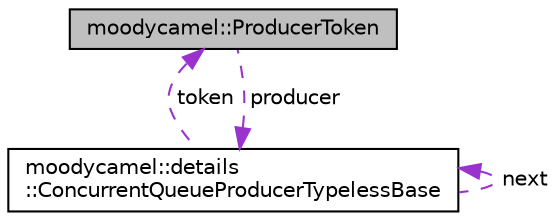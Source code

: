 digraph "moodycamel::ProducerToken"
{
 // LATEX_PDF_SIZE
  edge [fontname="Helvetica",fontsize="10",labelfontname="Helvetica",labelfontsize="10"];
  node [fontname="Helvetica",fontsize="10",shape=record];
  Node1 [label="moodycamel::ProducerToken",height=0.2,width=0.4,color="black", fillcolor="grey75", style="filled", fontcolor="black",tooltip=" "];
  Node2 -> Node1 [dir="back",color="darkorchid3",fontsize="10",style="dashed",label=" producer" ,fontname="Helvetica"];
  Node2 [label="moodycamel::details\l::ConcurrentQueueProducerTypelessBase",height=0.2,width=0.4,color="black", fillcolor="white", style="filled",URL="$structmoodycamel_1_1details_1_1ConcurrentQueueProducerTypelessBase.html",tooltip=" "];
  Node2 -> Node2 [dir="back",color="darkorchid3",fontsize="10",style="dashed",label=" next" ,fontname="Helvetica"];
  Node1 -> Node2 [dir="back",color="darkorchid3",fontsize="10",style="dashed",label=" token" ,fontname="Helvetica"];
}
